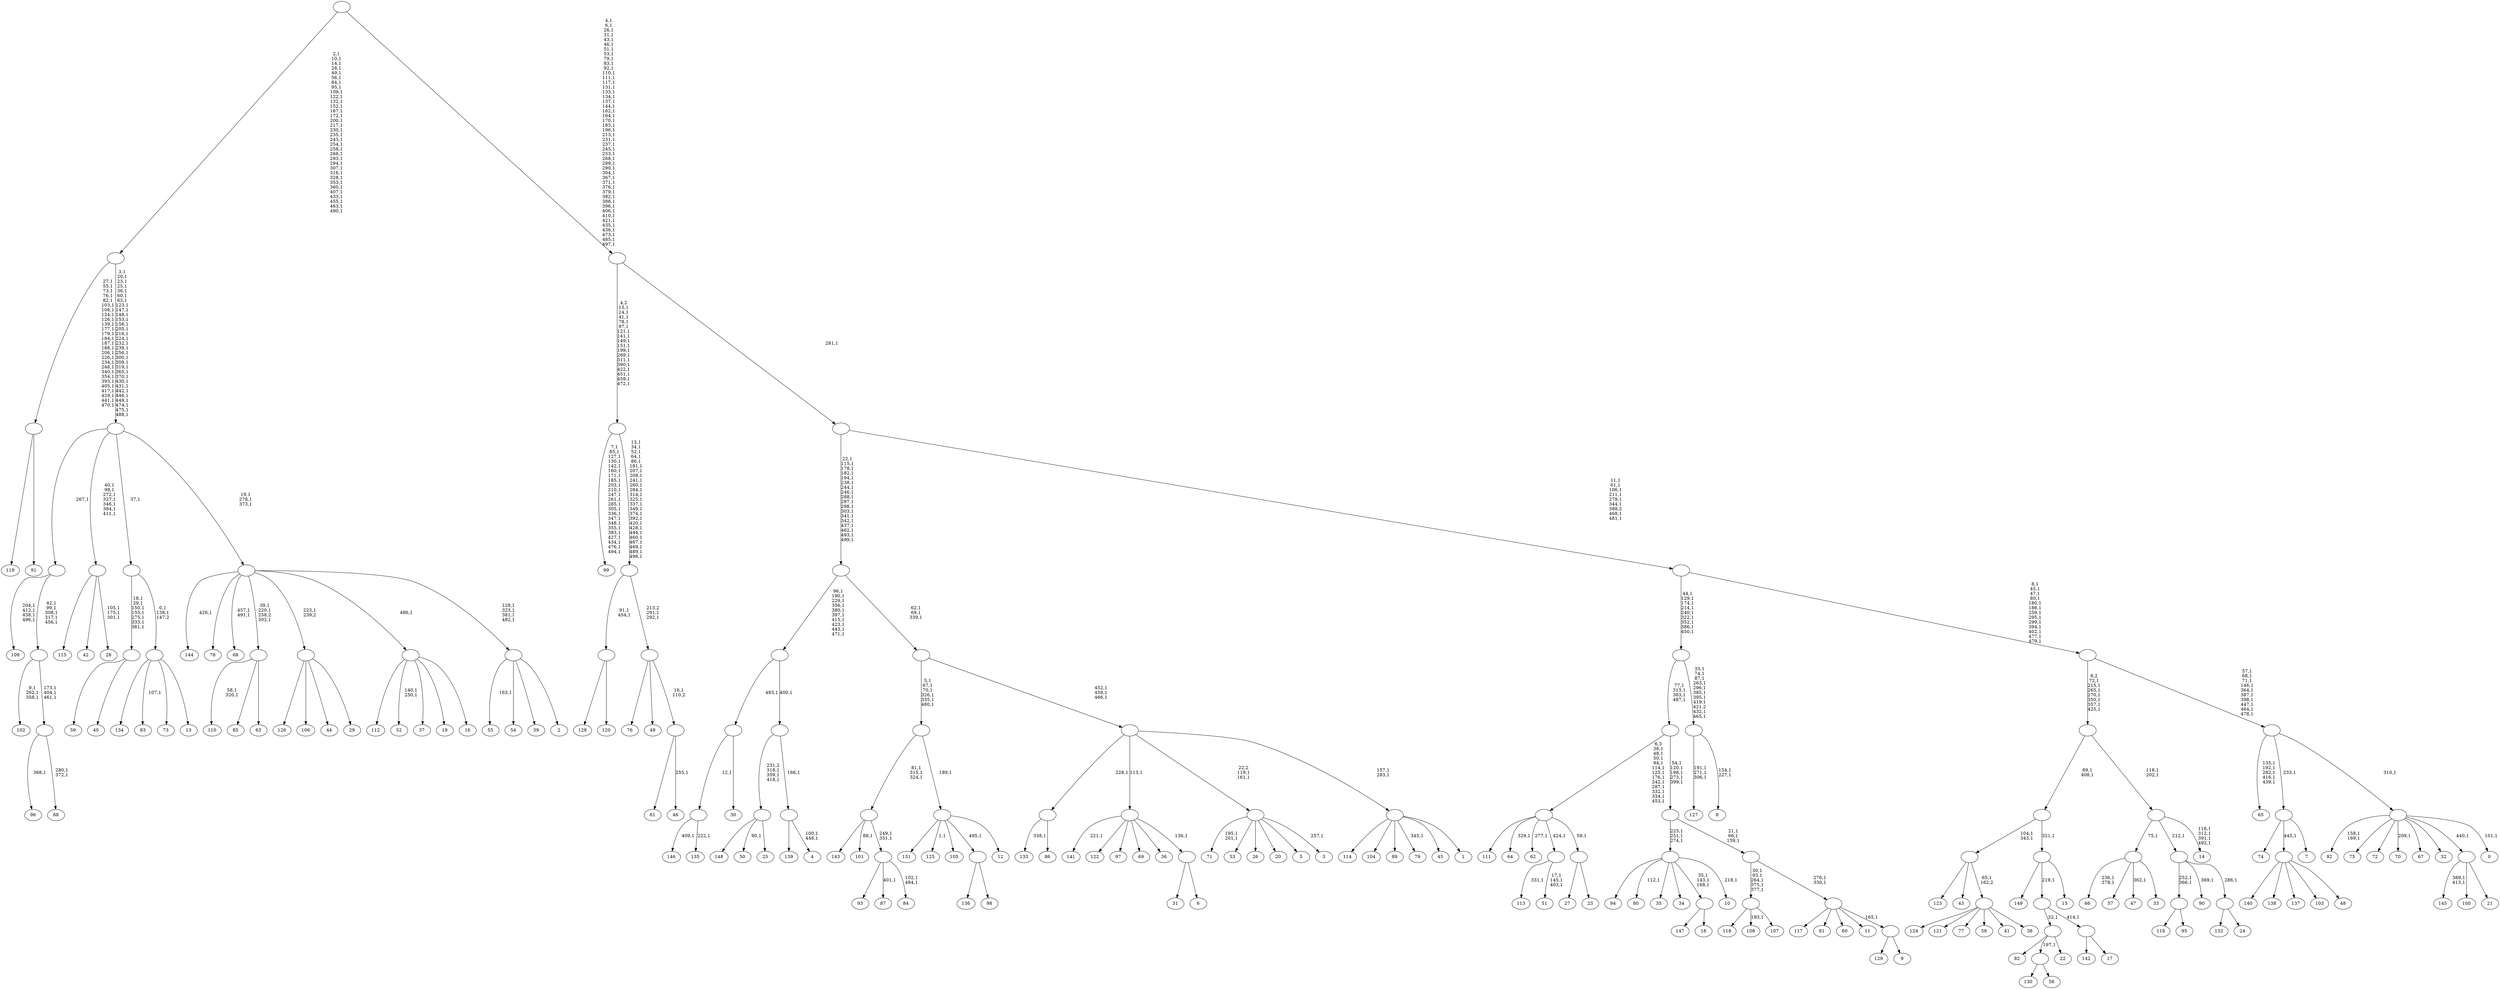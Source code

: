 digraph T {
	650 [label="149"]
	649 [label="148"]
	648 [label="147"]
	647 [label="146"]
	645 [label="145"]
	642 [label="144"]
	640 [label="143"]
	639 [label="142"]
	638 [label="141"]
	636 [label="140"]
	635 [label="139"]
	634 [label="138"]
	633 [label="137"]
	632 [label="136"]
	631 [label="135"]
	629 [label=""]
	628 [label="134"]
	627 [label="133"]
	625 [label="132"]
	624 [label="131"]
	623 [label="130"]
	622 [label="129"]
	621 [label="128"]
	620 [label="127"]
	616 [label="126"]
	615 [label="125"]
	613 [label="124"]
	612 [label="123"]
	611 [label="122"]
	610 [label="121"]
	609 [label="120"]
	608 [label=""]
	606 [label="119"]
	605 [label="118"]
	604 [label="117"]
	603 [label="116"]
	602 [label="115"]
	601 [label="114"]
	600 [label="113"]
	598 [label="112"]
	597 [label="111"]
	596 [label="110"]
	593 [label="109"]
	588 [label="108"]
	586 [label="107"]
	585 [label=""]
	580 [label="106"]
	579 [label="105"]
	578 [label="104"]
	577 [label="103"]
	576 [label="102"]
	572 [label="101"]
	570 [label="100"]
	569 [label="99"]
	545 [label="98"]
	544 [label=""]
	543 [label="97"]
	542 [label="96"]
	540 [label="95"]
	539 [label=""]
	537 [label="94"]
	536 [label="93"]
	535 [label="92"]
	532 [label="91"]
	531 [label=""]
	504 [label="90"]
	502 [label="89"]
	501 [label="88"]
	498 [label=""]
	495 [label=""]
	490 [label=""]
	489 [label="87"]
	487 [label="86"]
	486 [label=""]
	485 [label="85"]
	484 [label="84"]
	481 [label=""]
	479 [label=""]
	476 [label="83"]
	474 [label="82"]
	473 [label="81"]
	472 [label="80"]
	470 [label="79"]
	468 [label="78"]
	467 [label="77"]
	466 [label="76"]
	465 [label="75"]
	464 [label="74"]
	463 [label="73"]
	462 [label="72"]
	461 [label="71"]
	458 [label="70"]
	456 [label="69"]
	455 [label="68"]
	452 [label="67"]
	451 [label="66"]
	448 [label="65"]
	442 [label="64"]
	440 [label="63"]
	439 [label=""]
	436 [label="62"]
	434 [label="61"]
	433 [label="60"]
	432 [label="59"]
	431 [label="58"]
	430 [label="57"]
	429 [label="56"]
	428 [label=""]
	427 [label="55"]
	425 [label="54"]
	424 [label="53"]
	423 [label="52"]
	420 [label="51"]
	416 [label=""]
	415 [label="50"]
	413 [label="49"]
	412 [label="48"]
	411 [label=""]
	410 [label="47"]
	408 [label="46"]
	406 [label=""]
	405 [label=""]
	403 [label=""]
	378 [label=""]
	361 [label="45"]
	360 [label="44"]
	359 [label="43"]
	358 [label="42"]
	357 [label="41"]
	356 [label="40"]
	355 [label=""]
	348 [label="39"]
	347 [label="38"]
	346 [label=""]
	345 [label=""]
	343 [label="37"]
	342 [label="36"]
	341 [label="35"]
	340 [label="34"]
	339 [label="33"]
	338 [label=""]
	337 [label="32"]
	336 [label="31"]
	335 [label="30"]
	334 [label=""]
	333 [label="29"]
	332 [label=""]
	331 [label="28"]
	327 [label=""]
	320 [label="27"]
	319 [label="26"]
	318 [label="25"]
	317 [label=""]
	314 [label="24"]
	313 [label=""]
	312 [label=""]
	311 [label="23"]
	310 [label=""]
	309 [label=""]
	297 [label="22"]
	296 [label=""]
	295 [label="21"]
	294 [label=""]
	293 [label="20"]
	292 [label="19"]
	291 [label="18"]
	290 [label=""]
	287 [label="17"]
	286 [label=""]
	285 [label=""]
	284 [label="16"]
	283 [label=""]
	282 [label="15"]
	281 [label=""]
	280 [label=""]
	278 [label="14"]
	273 [label=""]
	271 [label=""]
	264 [label="13"]
	263 [label=""]
	261 [label=""]
	260 [label="12"]
	259 [label=""]
	258 [label=""]
	252 [label="11"]
	251 [label="10"]
	249 [label=""]
	246 [label="9"]
	245 [label=""]
	244 [label=""]
	242 [label=""]
	239 [label=""]
	234 [label=""]
	230 [label="8"]
	227 [label=""]
	217 [label=""]
	208 [label="7"]
	207 [label=""]
	206 [label="6"]
	205 [label=""]
	204 [label=""]
	203 [label="5"]
	202 [label="4"]
	199 [label=""]
	198 [label=""]
	197 [label=""]
	187 [label="3"]
	185 [label=""]
	183 [label="2"]
	182 [label=""]
	178 [label=""]
	175 [label=""]
	144 [label=""]
	110 [label="1"]
	109 [label=""]
	107 [label=""]
	104 [label=""]
	101 [label=""]
	83 [label="0"]
	81 [label=""]
	80 [label=""]
	70 [label=""]
	57 [label=""]
	49 [label=""]
	48 [label=""]
	0 [label=""]
	629 -> 631 [label="222,1"]
	629 -> 647 [label="409,1"]
	608 -> 621 [label=""]
	608 -> 609 [label=""]
	585 -> 588 [label="193,1"]
	585 -> 605 [label=""]
	585 -> 586 [label=""]
	544 -> 632 [label=""]
	544 -> 545 [label=""]
	539 -> 603 [label=""]
	539 -> 540 [label=""]
	531 -> 606 [label=""]
	531 -> 532 [label=""]
	498 -> 501 [label="280,1\n372,1"]
	498 -> 542 [label="368,1"]
	495 -> 498 [label="173,1\n404,1\n461,1"]
	495 -> 576 [label="9,1\n262,1\n358,1"]
	490 -> 495 [label="42,1\n99,1\n308,1\n317,1\n456,1"]
	490 -> 593 [label="204,1\n412,1\n438,1\n496,1"]
	486 -> 627 [label="338,1"]
	486 -> 487 [label=""]
	481 -> 484 [label="102,1\n484,1"]
	481 -> 489 [label="401,1"]
	481 -> 536 [label=""]
	479 -> 481 [label="249,1\n351,1"]
	479 -> 572 [label="88,1"]
	479 -> 640 [label=""]
	439 -> 596 [label="58,1\n320,1"]
	439 -> 485 [label=""]
	439 -> 440 [label=""]
	428 -> 623 [label=""]
	428 -> 429 [label=""]
	416 -> 420 [label="17,1\n145,1\n403,1"]
	416 -> 600 [label="331,1"]
	411 -> 636 [label=""]
	411 -> 634 [label=""]
	411 -> 633 [label=""]
	411 -> 577 [label=""]
	411 -> 412 [label=""]
	406 -> 408 [label="255,1"]
	406 -> 434 [label=""]
	405 -> 466 [label=""]
	405 -> 413 [label=""]
	405 -> 406 [label="16,1\n110,2"]
	403 -> 405 [label="213,2\n291,1\n292,1"]
	403 -> 608 [label="91,1\n454,1"]
	378 -> 403 [label="13,1\n34,1\n52,1\n64,1\n86,1\n181,1\n207,1\n208,1\n241,1\n260,1\n284,1\n314,1\n325,1\n337,1\n349,1\n374,1\n392,1\n420,1\n428,1\n444,1\n460,1\n467,1\n469,1\n489,1\n498,1"]
	378 -> 569 [label="7,1\n85,1\n127,1\n130,1\n142,1\n160,1\n171,1\n185,1\n203,1\n210,1\n247,1\n261,1\n285,1\n305,1\n336,1\n347,1\n348,1\n355,1\n383,1\n427,1\n434,1\n476,1\n494,1"]
	355 -> 432 [label=""]
	355 -> 356 [label=""]
	346 -> 613 [label=""]
	346 -> 610 [label=""]
	346 -> 467 [label=""]
	346 -> 431 [label=""]
	346 -> 357 [label=""]
	346 -> 347 [label=""]
	345 -> 612 [label=""]
	345 -> 359 [label=""]
	345 -> 346 [label="65,1\n162,2"]
	338 -> 410 [label="362,1"]
	338 -> 451 [label="236,1\n378,1"]
	338 -> 430 [label=""]
	338 -> 339 [label=""]
	334 -> 629 [label="12,1"]
	334 -> 335 [label=""]
	332 -> 616 [label=""]
	332 -> 580 [label=""]
	332 -> 360 [label=""]
	332 -> 333 [label=""]
	327 -> 331 [label="105,1\n175,1\n301,1"]
	327 -> 602 [label=""]
	327 -> 358 [label=""]
	317 -> 415 [label="90,1"]
	317 -> 649 [label=""]
	317 -> 318 [label=""]
	313 -> 625 [label=""]
	313 -> 314 [label=""]
	312 -> 504 [label="369,1"]
	312 -> 539 [label="252,1\n366,1"]
	312 -> 313 [label="286,1"]
	310 -> 320 [label=""]
	310 -> 311 [label=""]
	309 -> 436 [label="277,1"]
	309 -> 442 [label="329,1"]
	309 -> 597 [label=""]
	309 -> 416 [label="424,1"]
	309 -> 310 [label="59,1"]
	296 -> 474 [label=""]
	296 -> 428 [label="197,1"]
	296 -> 297 [label=""]
	294 -> 645 [label="389,1\n413,1"]
	294 -> 570 [label=""]
	294 -> 295 [label=""]
	290 -> 648 [label=""]
	290 -> 291 [label=""]
	286 -> 639 [label=""]
	286 -> 287 [label=""]
	285 -> 296 [label="32,1"]
	285 -> 286 [label="414,1"]
	283 -> 423 [label="140,1\n250,1"]
	283 -> 598 [label=""]
	283 -> 343 [label=""]
	283 -> 292 [label=""]
	283 -> 284 [label=""]
	281 -> 650 [label=""]
	281 -> 285 [label="219,1"]
	281 -> 282 [label=""]
	280 -> 345 [label="104,1\n343,1"]
	280 -> 281 [label="321,1"]
	273 -> 278 [label="116,1\n312,1\n391,1\n492,1"]
	273 -> 338 [label="75,1"]
	273 -> 312 [label="212,1"]
	271 -> 273 [label="118,1\n202,1"]
	271 -> 280 [label="89,1\n408,1"]
	263 -> 476 [label="107,1"]
	263 -> 628 [label=""]
	263 -> 463 [label=""]
	263 -> 264 [label=""]
	261 -> 263 [label="0,1\n138,1\n147,2"]
	261 -> 355 [label="18,1\n29,1\n150,1\n155,1\n275,1\n333,1\n361,1"]
	259 -> 615 [label="1,1"]
	259 -> 624 [label=""]
	259 -> 579 [label=""]
	259 -> 544 [label="495,1"]
	259 -> 260 [label=""]
	258 -> 479 [label="81,1\n315,1\n324,1"]
	258 -> 259 [label="189,1"]
	249 -> 251 [label="218,1"]
	249 -> 290 [label="35,1\n143,1\n168,1"]
	249 -> 472 [label="112,1"]
	249 -> 537 [label=""]
	249 -> 341 [label=""]
	249 -> 340 [label=""]
	245 -> 622 [label=""]
	245 -> 246 [label=""]
	244 -> 604 [label=""]
	244 -> 473 [label=""]
	244 -> 433 [label=""]
	244 -> 252 [label=""]
	244 -> 245 [label="165,1"]
	242 -> 244 [label="276,1\n330,1"]
	242 -> 585 [label="30,1\n93,1\n264,1\n375,1\n377,1"]
	239 -> 242 [label="21,1\n66,1\n159,1"]
	239 -> 249 [label="225,1\n251,1\n274,1"]
	234 -> 239 [label="54,1\n120,1\n198,1\n273,1\n399,1"]
	234 -> 309 [label="6,3\n38,1\n48,1\n50,1\n94,1\n114,1\n125,1\n176,1\n242,1\n287,1\n332,1\n334,1\n453,1"]
	227 -> 230 [label="154,1\n227,1"]
	227 -> 620 [label="191,1\n271,1\n306,1"]
	217 -> 227 [label="33,1\n74,1\n87,1\n263,1\n296,1\n385,1\n395,1\n419,1\n421,2\n432,1\n465,1"]
	217 -> 234 [label="77,1\n313,1\n363,1\n487,1"]
	207 -> 464 [label=""]
	207 -> 411 [label="445,1"]
	207 -> 208 [label=""]
	205 -> 336 [label=""]
	205 -> 206 [label=""]
	204 -> 638 [label="221,1"]
	204 -> 611 [label=""]
	204 -> 543 [label=""]
	204 -> 456 [label=""]
	204 -> 342 [label=""]
	204 -> 205 [label="136,1"]
	199 -> 202 [label="100,1\n448,1"]
	199 -> 635 [label=""]
	198 -> 317 [label="231,2\n318,1\n359,1\n418,1"]
	198 -> 199 [label="166,1"]
	197 -> 334 [label="483,1"]
	197 -> 198 [label="400,1"]
	185 -> 187 [label="257,1"]
	185 -> 461 [label="195,1\n201,1"]
	185 -> 424 [label=""]
	185 -> 319 [label=""]
	185 -> 293 [label=""]
	185 -> 203 [label=""]
	182 -> 427 [label="163,1"]
	182 -> 425 [label=""]
	182 -> 348 [label=""]
	182 -> 183 [label=""]
	178 -> 182 [label="128,1\n323,1\n381,1\n482,1"]
	178 -> 439 [label="39,1\n220,1\n258,2\n302,1"]
	178 -> 455 [label="457,1\n491,1"]
	178 -> 642 [label="426,1"]
	178 -> 468 [label=""]
	178 -> 332 [label="223,1\n239,2"]
	178 -> 283 [label="486,1"]
	175 -> 178 [label="19,1\n278,1\n373,1"]
	175 -> 327 [label="40,1\n98,1\n272,1\n327,1\n346,1\n384,1\n411,1"]
	175 -> 490 [label="267,1"]
	175 -> 261 [label="37,1"]
	144 -> 175 [label="3,1\n20,1\n23,1\n25,1\n36,1\n60,1\n63,1\n123,1\n147,1\n148,1\n153,1\n156,1\n205,1\n216,1\n224,1\n232,1\n239,1\n256,1\n300,1\n309,1\n319,1\n365,1\n370,1\n430,1\n431,1\n442,1\n446,1\n449,1\n474,1\n475,1\n488,1"]
	144 -> 531 [label="27,1\n55,1\n73,1\n76,1\n82,1\n103,1\n108,1\n124,1\n126,1\n139,1\n177,1\n179,1\n184,1\n187,1\n188,1\n206,1\n226,1\n234,1\n248,1\n340,1\n354,1\n393,1\n405,1\n417,1\n429,1\n441,1\n470,1"]
	109 -> 470 [label="345,1"]
	109 -> 601 [label=""]
	109 -> 578 [label=""]
	109 -> 502 [label=""]
	109 -> 361 [label=""]
	109 -> 110 [label=""]
	107 -> 109 [label="157,1\n283,1"]
	107 -> 185 [label="22,2\n119,1\n161,1"]
	107 -> 486 [label="228,1"]
	107 -> 204 [label="113,1"]
	104 -> 107 [label="452,1\n458,1\n466,1"]
	104 -> 258 [label="5,1\n67,1\n70,1\n326,1\n335,1\n480,1"]
	101 -> 104 [label="62,1\n69,1\n339,1"]
	101 -> 197 [label="96,1\n190,1\n229,1\n356,1\n380,1\n397,1\n415,1\n423,1\n443,1\n471,1"]
	81 -> 83 [label="101,1"]
	81 -> 458 [label="209,1"]
	81 -> 535 [label="158,1\n169,1"]
	81 -> 465 [label=""]
	81 -> 462 [label=""]
	81 -> 452 [label=""]
	81 -> 337 [label=""]
	81 -> 294 [label="440,1"]
	80 -> 448 [label="135,1\n192,1\n282,1\n416,1\n439,1"]
	80 -> 207 [label="233,1"]
	80 -> 81 [label="310,1"]
	70 -> 80 [label="57,1\n68,1\n71,1\n146,1\n364,1\n387,1\n398,1\n447,1\n464,1\n478,1"]
	70 -> 271 [label="6,2\n72,1\n215,1\n265,1\n270,1\n350,1\n357,1\n425,1"]
	57 -> 70 [label="8,1\n45,1\n47,1\n80,1\n180,1\n186,1\n259,1\n295,1\n299,1\n394,1\n402,1\n477,1\n479,1"]
	57 -> 217 [label="44,1\n129,1\n174,1\n214,1\n240,1\n322,1\n352,1\n386,1\n450,1"]
	49 -> 57 [label="11,1\n61,1\n106,1\n211,1\n279,1\n344,1\n388,2\n468,1\n481,1"]
	49 -> 101 [label="22,1\n115,1\n178,1\n182,1\n194,1\n238,1\n244,1\n246,1\n288,1\n297,1\n298,1\n303,1\n341,1\n342,1\n437,1\n462,1\n493,1\n499,1"]
	48 -> 378 [label="4,2\n15,1\n24,1\n41,1\n78,1\n97,1\n121,1\n141,1\n149,1\n151,1\n199,1\n269,1\n311,1\n390,1\n422,1\n451,1\n459,1\n472,1"]
	48 -> 49 [label="281,1"]
	0 -> 48 [label="4,1\n6,1\n26,1\n31,1\n43,1\n46,1\n51,1\n53,1\n79,1\n83,1\n92,1\n110,1\n111,1\n117,1\n131,1\n133,1\n134,1\n137,1\n144,1\n162,1\n164,1\n170,1\n183,1\n196,1\n213,1\n231,1\n237,1\n245,1\n253,1\n268,1\n289,1\n290,1\n304,1\n367,1\n371,1\n376,1\n379,1\n382,1\n388,1\n396,1\n406,1\n410,1\n421,1\n435,1\n436,1\n473,1\n485,1\n497,1"]
	0 -> 144 [label="2,1\n10,1\n14,1\n28,1\n49,1\n56,1\n84,1\n95,1\n109,1\n122,1\n132,1\n152,1\n167,1\n172,1\n200,1\n217,1\n230,1\n235,1\n243,1\n254,1\n258,1\n266,1\n293,1\n294,1\n307,1\n316,1\n328,1\n353,1\n360,1\n407,1\n433,1\n455,1\n463,1\n490,1"]
}
